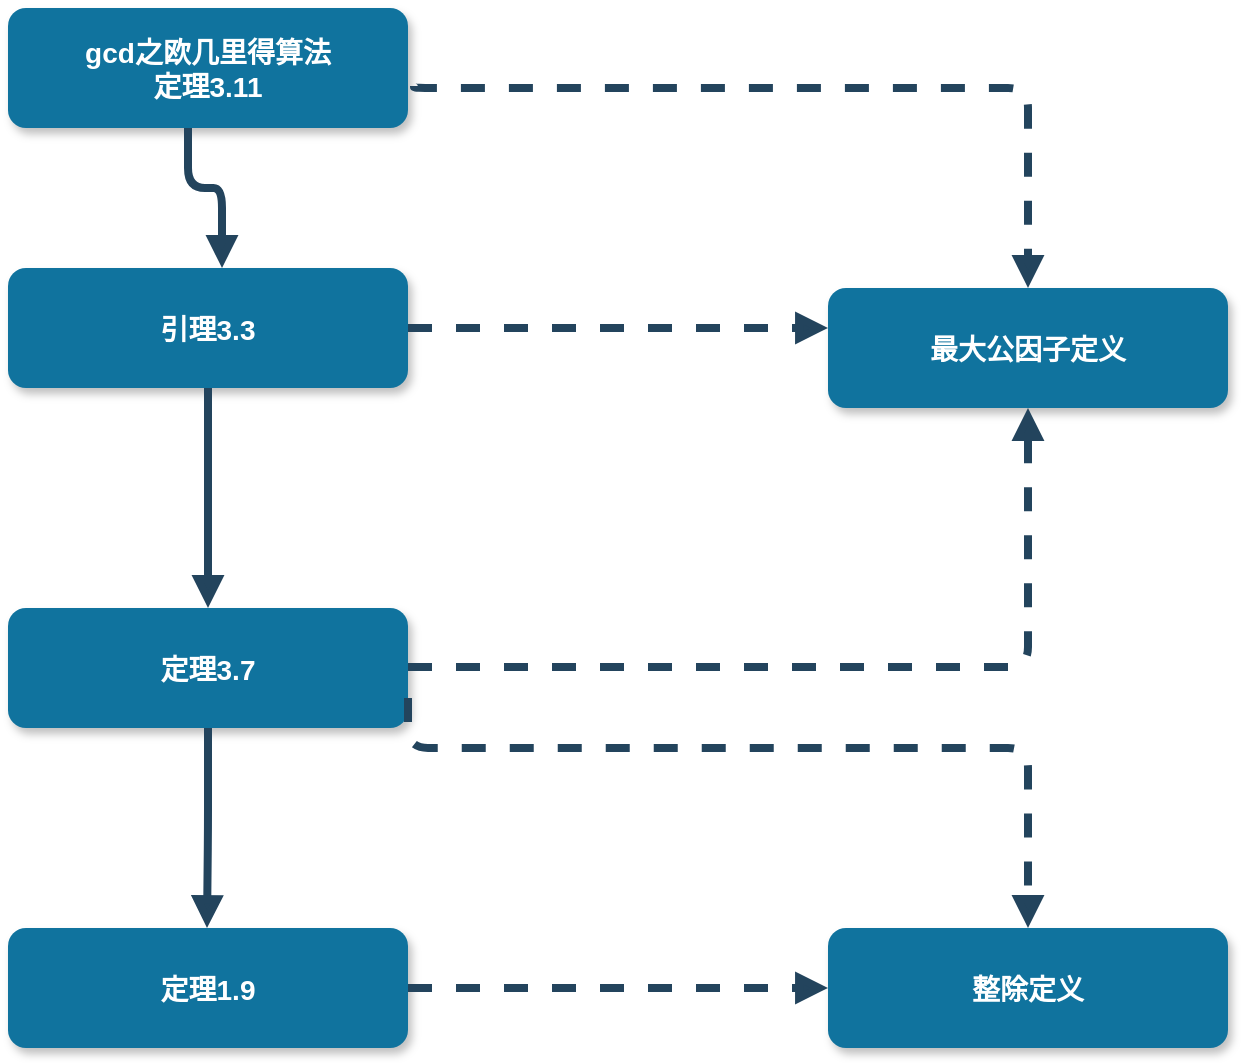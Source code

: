 <mxfile version="14.5.1" type="device"><diagram name="Page-1" id="97916047-d0de-89f5-080d-49f4d83e522f"><mxGraphModel dx="1102" dy="552" grid="1" gridSize="10" guides="1" tooltips="1" connect="1" arrows="1" fold="1" page="1" pageScale="1.5" pageWidth="1169" pageHeight="827" background="#ffffff" math="0" shadow="0"><root><mxCell id="0"/><mxCell id="1" parent="0"/><mxCell id="2" value="gcd之欧几里得算法&#10;定理3.11" style="rounded=1;fillColor=#10739E;strokeColor=none;shadow=1;gradientColor=none;fontStyle=1;fontColor=#FFFFFF;fontSize=14;" parent="1" vertex="1"><mxGeometry x="260" y="120" width="200" height="60" as="geometry"/></mxCell><mxCell id="D217O1xoV35hEz4R9HVz-57" value="引理3.3" style="rounded=1;fillColor=#10739E;strokeColor=none;shadow=1;gradientColor=none;fontStyle=1;fontColor=#FFFFFF;fontSize=14;" vertex="1" parent="1"><mxGeometry x="260" y="250" width="200" height="60" as="geometry"/></mxCell><mxCell id="D217O1xoV35hEz4R9HVz-63" value="" style="edgeStyle=elbowEdgeStyle;elbow=vertical;strokeWidth=4;endArrow=block;endFill=1;fontStyle=1;strokeColor=#23445D;entryX=0.535;entryY=0;entryDx=0;entryDy=0;entryPerimeter=0;" edge="1" parent="1" source="2" target="D217O1xoV35hEz4R9HVz-57"><mxGeometry x="-150" y="5.5" width="100" height="100" as="geometry"><mxPoint x="170" y="525.5" as="sourcePoint"/><mxPoint x="200" y="260" as="targetPoint"/><Array as="points"><mxPoint x="350" y="210"/><mxPoint x="367" y="190"/></Array></mxGeometry></mxCell><mxCell id="D217O1xoV35hEz4R9HVz-64" value="定理3.7" style="rounded=1;fillColor=#10739E;strokeColor=none;shadow=1;gradientColor=none;fontStyle=1;fontColor=#FFFFFF;fontSize=14;" vertex="1" parent="1"><mxGeometry x="260" y="420" width="200" height="60" as="geometry"/></mxCell><mxCell id="D217O1xoV35hEz4R9HVz-66" value="" style="edgeStyle=elbowEdgeStyle;elbow=vertical;strokeWidth=4;endArrow=block;endFill=1;fontStyle=1;strokeColor=#23445D;exitX=0.5;exitY=1;exitDx=0;exitDy=0;" edge="1" parent="1" source="D217O1xoV35hEz4R9HVz-57" target="D217O1xoV35hEz4R9HVz-64"><mxGeometry x="39.5" y="-150" width="100" height="100" as="geometry"><mxPoint x="360" y="320" as="sourcePoint"/><mxPoint x="359.5" y="390" as="targetPoint"/><Array as="points"/></mxGeometry></mxCell><mxCell id="D217O1xoV35hEz4R9HVz-68" value="" style="edgeStyle=elbowEdgeStyle;elbow=vertical;strokeWidth=4;endArrow=block;endFill=1;fontStyle=1;dashed=1;strokeColor=#23445D;exitX=1;exitY=0.75;exitDx=0;exitDy=0;" edge="1" parent="1" source="D217O1xoV35hEz4R9HVz-64" target="D217O1xoV35hEz4R9HVz-70"><mxGeometry x="-760" y="360" width="100" height="100" as="geometry"><mxPoint x="590" y="480" as="sourcePoint"/><mxPoint x="590" y="650" as="targetPoint"/><Array as="points"><mxPoint x="280" y="490"/></Array></mxGeometry></mxCell><mxCell id="D217O1xoV35hEz4R9HVz-69" value="最大公因子定义" style="rounded=1;fillColor=#10739E;strokeColor=none;shadow=1;gradientColor=none;fontStyle=1;fontColor=#FFFFFF;fontSize=14;" vertex="1" parent="1"><mxGeometry x="670" y="260" width="200" height="60" as="geometry"/></mxCell><mxCell id="D217O1xoV35hEz4R9HVz-70" value="整除定义" style="rounded=1;fillColor=#10739E;strokeColor=none;shadow=1;gradientColor=none;fontStyle=1;fontColor=#FFFFFF;fontSize=14;" vertex="1" parent="1"><mxGeometry x="670" y="580" width="200" height="60" as="geometry"/></mxCell><mxCell id="D217O1xoV35hEz4R9HVz-71" value="" style="edgeStyle=elbowEdgeStyle;elbow=vertical;strokeWidth=4;endArrow=block;endFill=1;fontStyle=1;dashed=1;strokeColor=#23445D;exitX=1.015;exitY=0.65;exitDx=0;exitDy=0;exitPerimeter=0;" edge="1" parent="1" source="2" target="D217O1xoV35hEz4R9HVz-69"><mxGeometry x="-790" y="20" width="100" height="100" as="geometry"><mxPoint x="490" y="160" as="sourcePoint"/><mxPoint x="560" y="310" as="targetPoint"/><Array as="points"><mxPoint x="450" y="160"/></Array></mxGeometry></mxCell><mxCell id="D217O1xoV35hEz4R9HVz-72" value="" style="edgeStyle=elbowEdgeStyle;elbow=vertical;strokeWidth=4;endArrow=block;endFill=1;fontStyle=1;dashed=1;strokeColor=#23445D;" edge="1" parent="1" source="D217O1xoV35hEz4R9HVz-57" target="D217O1xoV35hEz4R9HVz-69"><mxGeometry x="-780" y="30" width="100" height="100" as="geometry"><mxPoint x="473" y="169" as="sourcePoint"/><mxPoint x="650" y="300" as="targetPoint"/><Array as="points"><mxPoint x="560" y="280"/><mxPoint x="560" y="300"/><mxPoint x="600" y="290"/></Array></mxGeometry></mxCell><mxCell id="D217O1xoV35hEz4R9HVz-73" value="" style="edgeStyle=elbowEdgeStyle;elbow=vertical;strokeWidth=4;endArrow=block;endFill=1;fontStyle=1;dashed=1;strokeColor=#23445D;" edge="1" parent="1" target="D217O1xoV35hEz4R9HVz-69"><mxGeometry x="-780" y="199.5" width="100" height="100" as="geometry"><mxPoint x="460" y="449.5" as="sourcePoint"/><mxPoint x="670" y="449.5" as="targetPoint"/><Array as="points"><mxPoint x="560" y="449.5"/><mxPoint x="560" y="469.5"/><mxPoint x="600" y="459.5"/></Array></mxGeometry></mxCell><mxCell id="D217O1xoV35hEz4R9HVz-74" value="定理1.9" style="rounded=1;fillColor=#10739E;strokeColor=none;shadow=1;gradientColor=none;fontStyle=1;fontColor=#FFFFFF;fontSize=14;" vertex="1" parent="1"><mxGeometry x="260" y="580" width="200" height="60" as="geometry"/></mxCell><mxCell id="D217O1xoV35hEz4R9HVz-75" value="" style="edgeStyle=elbowEdgeStyle;elbow=vertical;strokeWidth=4;endArrow=block;endFill=1;fontStyle=1;strokeColor=#23445D;exitX=0.5;exitY=1;exitDx=0;exitDy=0;" edge="1" parent="1" source="D217O1xoV35hEz4R9HVz-64"><mxGeometry x="39" y="10" width="100" height="100" as="geometry"><mxPoint x="360" y="490" as="sourcePoint"/><mxPoint x="359.5" y="580" as="targetPoint"/><Array as="points"/></mxGeometry></mxCell><mxCell id="D217O1xoV35hEz4R9HVz-76" value="" style="edgeStyle=elbowEdgeStyle;elbow=vertical;strokeWidth=4;endArrow=block;endFill=1;fontStyle=1;dashed=1;strokeColor=#23445D;exitX=1;exitY=0.5;exitDx=0;exitDy=0;entryX=0;entryY=0.5;entryDx=0;entryDy=0;" edge="1" parent="1" source="D217O1xoV35hEz4R9HVz-74" target="D217O1xoV35hEz4R9HVz-70"><mxGeometry x="-740" y="505" width="100" height="100" as="geometry"><mxPoint x="480" y="610" as="sourcePoint"/><mxPoint x="660" y="610" as="targetPoint"/><Array as="points"><mxPoint x="620" y="610"/></Array></mxGeometry></mxCell></root></mxGraphModel></diagram></mxfile>